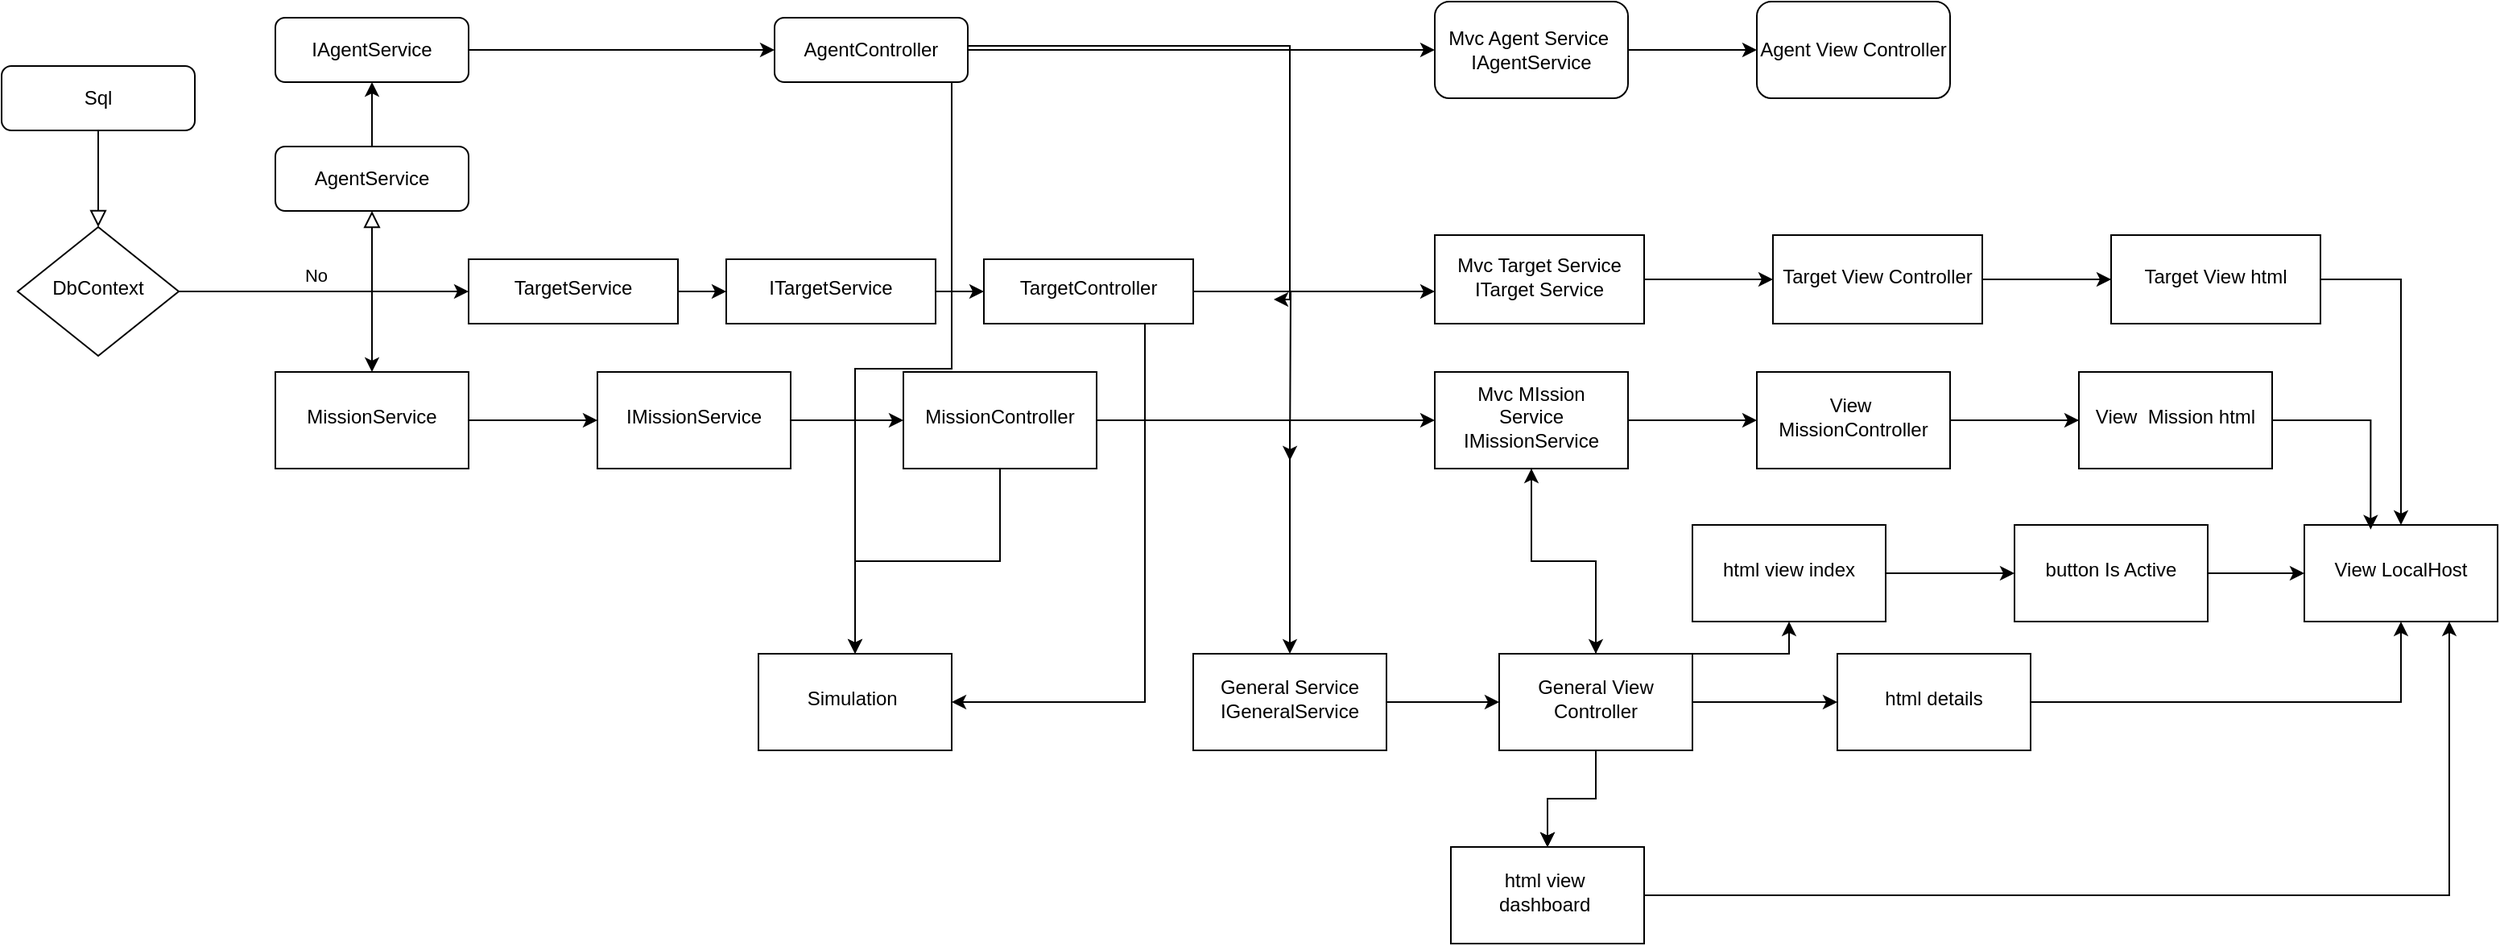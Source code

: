 <mxfile version="24.7.7">
  <diagram id="C5RBs43oDa-KdzZeNtuy" name="Page-1">
    <mxGraphModel grid="1" page="1" gridSize="10" guides="1" tooltips="1" connect="1" arrows="1" fold="1" pageScale="1" pageWidth="827" pageHeight="1169" math="0" shadow="0">
      <root>
        <mxCell id="WIyWlLk6GJQsqaUBKTNV-0" />
        <mxCell id="WIyWlLk6GJQsqaUBKTNV-1" parent="WIyWlLk6GJQsqaUBKTNV-0" />
        <mxCell id="WIyWlLk6GJQsqaUBKTNV-2" value="" style="rounded=0;html=1;jettySize=auto;orthogonalLoop=1;fontSize=11;endArrow=block;endFill=0;endSize=8;strokeWidth=1;shadow=0;labelBackgroundColor=none;edgeStyle=orthogonalEdgeStyle;" edge="1" parent="WIyWlLk6GJQsqaUBKTNV-1" source="WIyWlLk6GJQsqaUBKTNV-3" target="WIyWlLk6GJQsqaUBKTNV-6">
          <mxGeometry relative="1" as="geometry" />
        </mxCell>
        <mxCell id="WIyWlLk6GJQsqaUBKTNV-3" value="Sql" style="rounded=1;whiteSpace=wrap;html=1;fontSize=12;glass=0;strokeWidth=1;shadow=0;" vertex="1" parent="WIyWlLk6GJQsqaUBKTNV-1">
          <mxGeometry x="110" y="335" width="120" height="40" as="geometry" />
        </mxCell>
        <mxCell id="WIyWlLk6GJQsqaUBKTNV-5" value="No" style="edgeStyle=orthogonalEdgeStyle;rounded=0;html=1;jettySize=auto;orthogonalLoop=1;fontSize=11;endArrow=block;endFill=0;endSize=8;strokeWidth=1;shadow=0;labelBackgroundColor=none;" edge="1" parent="WIyWlLk6GJQsqaUBKTNV-1" source="WIyWlLk6GJQsqaUBKTNV-6" target="WIyWlLk6GJQsqaUBKTNV-7">
          <mxGeometry y="10" relative="1" as="geometry">
            <mxPoint as="offset" />
          </mxGeometry>
        </mxCell>
        <mxCell id="LCSVGYwQo2RgWbgkhEJ3-1" value="" style="edgeStyle=orthogonalEdgeStyle;rounded=0;orthogonalLoop=1;jettySize=auto;html=1;" edge="1" parent="WIyWlLk6GJQsqaUBKTNV-1" source="WIyWlLk6GJQsqaUBKTNV-6" target="LCSVGYwQo2RgWbgkhEJ3-0">
          <mxGeometry relative="1" as="geometry" />
        </mxCell>
        <mxCell id="LCSVGYwQo2RgWbgkhEJ3-3" value="" style="edgeStyle=orthogonalEdgeStyle;rounded=0;orthogonalLoop=1;jettySize=auto;html=1;" edge="1" parent="WIyWlLk6GJQsqaUBKTNV-1" source="WIyWlLk6GJQsqaUBKTNV-6" target="LCSVGYwQo2RgWbgkhEJ3-2">
          <mxGeometry relative="1" as="geometry" />
        </mxCell>
        <mxCell id="WIyWlLk6GJQsqaUBKTNV-6" value="DbContext" style="rhombus;whiteSpace=wrap;html=1;shadow=0;fontFamily=Helvetica;fontSize=12;align=center;strokeWidth=1;spacing=6;spacingTop=-4;" vertex="1" parent="WIyWlLk6GJQsqaUBKTNV-1">
          <mxGeometry x="120" y="435" width="100" height="80" as="geometry" />
        </mxCell>
        <mxCell id="LCSVGYwQo2RgWbgkhEJ3-5" value="" style="edgeStyle=orthogonalEdgeStyle;rounded=0;orthogonalLoop=1;jettySize=auto;html=1;" edge="1" parent="WIyWlLk6GJQsqaUBKTNV-1" source="WIyWlLk6GJQsqaUBKTNV-7" target="LCSVGYwQo2RgWbgkhEJ3-4">
          <mxGeometry relative="1" as="geometry" />
        </mxCell>
        <mxCell id="WIyWlLk6GJQsqaUBKTNV-7" value="AgentService" style="rounded=1;whiteSpace=wrap;html=1;fontSize=12;glass=0;strokeWidth=1;shadow=0;" vertex="1" parent="WIyWlLk6GJQsqaUBKTNV-1">
          <mxGeometry x="280" y="385" width="120" height="40" as="geometry" />
        </mxCell>
        <mxCell id="LCSVGYwQo2RgWbgkhEJ3-9" value="" style="edgeStyle=orthogonalEdgeStyle;rounded=0;orthogonalLoop=1;jettySize=auto;html=1;" edge="1" parent="WIyWlLk6GJQsqaUBKTNV-1" source="LCSVGYwQo2RgWbgkhEJ3-0" target="LCSVGYwQo2RgWbgkhEJ3-8">
          <mxGeometry relative="1" as="geometry" />
        </mxCell>
        <mxCell id="LCSVGYwQo2RgWbgkhEJ3-0" value="TargetService" style="whiteSpace=wrap;html=1;shadow=0;strokeWidth=1;spacing=6;spacingTop=-4;" vertex="1" parent="WIyWlLk6GJQsqaUBKTNV-1">
          <mxGeometry x="400" y="455" width="130" height="40" as="geometry" />
        </mxCell>
        <mxCell id="LCSVGYwQo2RgWbgkhEJ3-13" value="" style="edgeStyle=orthogonalEdgeStyle;rounded=0;orthogonalLoop=1;jettySize=auto;html=1;" edge="1" parent="WIyWlLk6GJQsqaUBKTNV-1" source="LCSVGYwQo2RgWbgkhEJ3-2" target="LCSVGYwQo2RgWbgkhEJ3-12">
          <mxGeometry relative="1" as="geometry" />
        </mxCell>
        <mxCell id="LCSVGYwQo2RgWbgkhEJ3-2" value="MissionService" style="whiteSpace=wrap;html=1;shadow=0;strokeWidth=1;spacing=6;spacingTop=-4;" vertex="1" parent="WIyWlLk6GJQsqaUBKTNV-1">
          <mxGeometry x="280" y="525" width="120" height="60" as="geometry" />
        </mxCell>
        <mxCell id="LCSVGYwQo2RgWbgkhEJ3-7" value="" style="edgeStyle=orthogonalEdgeStyle;rounded=0;orthogonalLoop=1;jettySize=auto;html=1;" edge="1" parent="WIyWlLk6GJQsqaUBKTNV-1" source="LCSVGYwQo2RgWbgkhEJ3-4" target="LCSVGYwQo2RgWbgkhEJ3-6">
          <mxGeometry relative="1" as="geometry" />
        </mxCell>
        <mxCell id="LCSVGYwQo2RgWbgkhEJ3-4" value="IAgentService" style="whiteSpace=wrap;html=1;rounded=1;glass=0;strokeWidth=1;shadow=0;" vertex="1" parent="WIyWlLk6GJQsqaUBKTNV-1">
          <mxGeometry x="280" y="305" width="120" height="40" as="geometry" />
        </mxCell>
        <mxCell id="LCSVGYwQo2RgWbgkhEJ3-23" value="" style="edgeStyle=orthogonalEdgeStyle;rounded=0;orthogonalLoop=1;jettySize=auto;html=1;" edge="1" parent="WIyWlLk6GJQsqaUBKTNV-1" source="LCSVGYwQo2RgWbgkhEJ3-6" target="LCSVGYwQo2RgWbgkhEJ3-22">
          <mxGeometry relative="1" as="geometry" />
        </mxCell>
        <mxCell id="LCSVGYwQo2RgWbgkhEJ3-37" style="edgeStyle=orthogonalEdgeStyle;rounded=0;orthogonalLoop=1;jettySize=auto;html=1;" edge="1" parent="WIyWlLk6GJQsqaUBKTNV-1">
          <mxGeometry relative="1" as="geometry">
            <mxPoint x="900" y="480" as="targetPoint" />
            <mxPoint x="710" y="322.5" as="sourcePoint" />
            <Array as="points">
              <mxPoint x="910" y="323" />
              <mxPoint x="910" y="480" />
            </Array>
          </mxGeometry>
        </mxCell>
        <mxCell id="LCSVGYwQo2RgWbgkhEJ3-68" style="edgeStyle=orthogonalEdgeStyle;rounded=0;orthogonalLoop=1;jettySize=auto;html=1;" edge="1" parent="WIyWlLk6GJQsqaUBKTNV-1" source="LCSVGYwQo2RgWbgkhEJ3-6" target="LCSVGYwQo2RgWbgkhEJ3-66">
          <mxGeometry relative="1" as="geometry">
            <Array as="points">
              <mxPoint x="700" y="523" />
              <mxPoint x="640" y="523" />
            </Array>
          </mxGeometry>
        </mxCell>
        <mxCell id="LCSVGYwQo2RgWbgkhEJ3-6" value="AgentController" style="whiteSpace=wrap;html=1;rounded=1;glass=0;strokeWidth=1;shadow=0;" vertex="1" parent="WIyWlLk6GJQsqaUBKTNV-1">
          <mxGeometry x="590" y="305" width="120" height="40" as="geometry" />
        </mxCell>
        <mxCell id="LCSVGYwQo2RgWbgkhEJ3-11" value="" style="edgeStyle=orthogonalEdgeStyle;rounded=0;orthogonalLoop=1;jettySize=auto;html=1;" edge="1" parent="WIyWlLk6GJQsqaUBKTNV-1" source="LCSVGYwQo2RgWbgkhEJ3-8" target="LCSVGYwQo2RgWbgkhEJ3-10">
          <mxGeometry relative="1" as="geometry" />
        </mxCell>
        <mxCell id="LCSVGYwQo2RgWbgkhEJ3-8" value="ITargetService" style="whiteSpace=wrap;html=1;shadow=0;strokeWidth=1;spacing=6;spacingTop=-4;" vertex="1" parent="WIyWlLk6GJQsqaUBKTNV-1">
          <mxGeometry x="560" y="455" width="130" height="40" as="geometry" />
        </mxCell>
        <mxCell id="LCSVGYwQo2RgWbgkhEJ3-25" value="" style="edgeStyle=orthogonalEdgeStyle;rounded=0;orthogonalLoop=1;jettySize=auto;html=1;" edge="1" parent="WIyWlLk6GJQsqaUBKTNV-1" source="LCSVGYwQo2RgWbgkhEJ3-10" target="LCSVGYwQo2RgWbgkhEJ3-24">
          <mxGeometry relative="1" as="geometry">
            <Array as="points">
              <mxPoint x="960" y="475" />
              <mxPoint x="960" y="475" />
            </Array>
          </mxGeometry>
        </mxCell>
        <mxCell id="LCSVGYwQo2RgWbgkhEJ3-36" style="edgeStyle=orthogonalEdgeStyle;rounded=0;orthogonalLoop=1;jettySize=auto;html=1;" edge="1" parent="WIyWlLk6GJQsqaUBKTNV-1" source="LCSVGYwQo2RgWbgkhEJ3-10">
          <mxGeometry relative="1" as="geometry">
            <mxPoint x="910" y="580" as="targetPoint" />
          </mxGeometry>
        </mxCell>
        <mxCell id="LCSVGYwQo2RgWbgkhEJ3-69" style="edgeStyle=orthogonalEdgeStyle;rounded=0;orthogonalLoop=1;jettySize=auto;html=1;" edge="1" parent="WIyWlLk6GJQsqaUBKTNV-1" source="LCSVGYwQo2RgWbgkhEJ3-10" target="LCSVGYwQo2RgWbgkhEJ3-66">
          <mxGeometry relative="1" as="geometry">
            <Array as="points">
              <mxPoint x="820" y="730" />
            </Array>
          </mxGeometry>
        </mxCell>
        <mxCell id="LCSVGYwQo2RgWbgkhEJ3-10" value="TargetController" style="whiteSpace=wrap;html=1;shadow=0;strokeWidth=1;spacing=6;spacingTop=-4;" vertex="1" parent="WIyWlLk6GJQsqaUBKTNV-1">
          <mxGeometry x="720" y="455" width="130" height="40" as="geometry" />
        </mxCell>
        <mxCell id="LCSVGYwQo2RgWbgkhEJ3-15" value="" style="edgeStyle=orthogonalEdgeStyle;rounded=0;orthogonalLoop=1;jettySize=auto;html=1;" edge="1" parent="WIyWlLk6GJQsqaUBKTNV-1" source="LCSVGYwQo2RgWbgkhEJ3-12" target="LCSVGYwQo2RgWbgkhEJ3-14">
          <mxGeometry relative="1" as="geometry" />
        </mxCell>
        <mxCell id="LCSVGYwQo2RgWbgkhEJ3-12" value="IMissionService" style="whiteSpace=wrap;html=1;shadow=0;strokeWidth=1;spacing=6;spacingTop=-4;" vertex="1" parent="WIyWlLk6GJQsqaUBKTNV-1">
          <mxGeometry x="480" y="525" width="120" height="60" as="geometry" />
        </mxCell>
        <mxCell id="LCSVGYwQo2RgWbgkhEJ3-27" value="" style="edgeStyle=orthogonalEdgeStyle;rounded=0;orthogonalLoop=1;jettySize=auto;html=1;" edge="1" parent="WIyWlLk6GJQsqaUBKTNV-1" source="LCSVGYwQo2RgWbgkhEJ3-14" target="LCSVGYwQo2RgWbgkhEJ3-26">
          <mxGeometry relative="1" as="geometry" />
        </mxCell>
        <mxCell id="LCSVGYwQo2RgWbgkhEJ3-35" value="" style="edgeStyle=orthogonalEdgeStyle;rounded=0;orthogonalLoop=1;jettySize=auto;html=1;" edge="1" parent="WIyWlLk6GJQsqaUBKTNV-1" source="LCSVGYwQo2RgWbgkhEJ3-14" target="LCSVGYwQo2RgWbgkhEJ3-34">
          <mxGeometry relative="1" as="geometry" />
        </mxCell>
        <mxCell id="LCSVGYwQo2RgWbgkhEJ3-67" value="" style="edgeStyle=orthogonalEdgeStyle;rounded=0;orthogonalLoop=1;jettySize=auto;html=1;" edge="1" parent="WIyWlLk6GJQsqaUBKTNV-1" source="LCSVGYwQo2RgWbgkhEJ3-14" target="LCSVGYwQo2RgWbgkhEJ3-66">
          <mxGeometry relative="1" as="geometry" />
        </mxCell>
        <mxCell id="LCSVGYwQo2RgWbgkhEJ3-14" value="MissionController" style="whiteSpace=wrap;html=1;shadow=0;strokeWidth=1;spacing=6;spacingTop=-4;" vertex="1" parent="WIyWlLk6GJQsqaUBKTNV-1">
          <mxGeometry x="670" y="525" width="120" height="60" as="geometry" />
        </mxCell>
        <mxCell id="LCSVGYwQo2RgWbgkhEJ3-29" value="" style="edgeStyle=orthogonalEdgeStyle;rounded=0;orthogonalLoop=1;jettySize=auto;html=1;" edge="1" parent="WIyWlLk6GJQsqaUBKTNV-1" source="LCSVGYwQo2RgWbgkhEJ3-22" target="LCSVGYwQo2RgWbgkhEJ3-28">
          <mxGeometry relative="1" as="geometry" />
        </mxCell>
        <mxCell id="LCSVGYwQo2RgWbgkhEJ3-22" value="Mvc Agent Service&amp;nbsp;&lt;div&gt;IAgentService&lt;/div&gt;" style="whiteSpace=wrap;html=1;rounded=1;glass=0;strokeWidth=1;shadow=0;" vertex="1" parent="WIyWlLk6GJQsqaUBKTNV-1">
          <mxGeometry x="1000" y="295" width="120" height="60" as="geometry" />
        </mxCell>
        <mxCell id="LCSVGYwQo2RgWbgkhEJ3-31" value="" style="edgeStyle=orthogonalEdgeStyle;rounded=0;orthogonalLoop=1;jettySize=auto;html=1;" edge="1" parent="WIyWlLk6GJQsqaUBKTNV-1" source="LCSVGYwQo2RgWbgkhEJ3-24" target="LCSVGYwQo2RgWbgkhEJ3-30">
          <mxGeometry relative="1" as="geometry" />
        </mxCell>
        <mxCell id="LCSVGYwQo2RgWbgkhEJ3-24" value="Mvc Target Service&lt;div&gt;ITarget Service&lt;/div&gt;" style="whiteSpace=wrap;html=1;shadow=0;strokeWidth=1;spacing=6;spacingTop=-4;" vertex="1" parent="WIyWlLk6GJQsqaUBKTNV-1">
          <mxGeometry x="1000" y="440" width="130" height="55" as="geometry" />
        </mxCell>
        <mxCell id="LCSVGYwQo2RgWbgkhEJ3-33" value="" style="edgeStyle=orthogonalEdgeStyle;rounded=0;orthogonalLoop=1;jettySize=auto;html=1;" edge="1" parent="WIyWlLk6GJQsqaUBKTNV-1" source="LCSVGYwQo2RgWbgkhEJ3-26" target="LCSVGYwQo2RgWbgkhEJ3-32">
          <mxGeometry relative="1" as="geometry" />
        </mxCell>
        <mxCell id="LCSVGYwQo2RgWbgkhEJ3-48" value="" style="edgeStyle=orthogonalEdgeStyle;rounded=0;orthogonalLoop=1;jettySize=auto;html=1;" edge="1" parent="WIyWlLk6GJQsqaUBKTNV-1" source="LCSVGYwQo2RgWbgkhEJ3-26" target="LCSVGYwQo2RgWbgkhEJ3-38">
          <mxGeometry relative="1" as="geometry" />
        </mxCell>
        <mxCell id="LCSVGYwQo2RgWbgkhEJ3-26" value="Mvc MIssion Service&lt;br&gt;IMissionService" style="whiteSpace=wrap;html=1;shadow=0;strokeWidth=1;spacing=6;spacingTop=-4;" vertex="1" parent="WIyWlLk6GJQsqaUBKTNV-1">
          <mxGeometry x="1000" y="525" width="120" height="60" as="geometry" />
        </mxCell>
        <mxCell id="LCSVGYwQo2RgWbgkhEJ3-28" value="Agent View Controller" style="whiteSpace=wrap;html=1;rounded=1;glass=0;strokeWidth=1;shadow=0;" vertex="1" parent="WIyWlLk6GJQsqaUBKTNV-1">
          <mxGeometry x="1200" y="295" width="120" height="60" as="geometry" />
        </mxCell>
        <mxCell id="LCSVGYwQo2RgWbgkhEJ3-58" style="edgeStyle=orthogonalEdgeStyle;rounded=0;orthogonalLoop=1;jettySize=auto;html=1;entryX=0.5;entryY=0;entryDx=0;entryDy=0;" edge="1" parent="WIyWlLk6GJQsqaUBKTNV-1" source="LCSVGYwQo2RgWbgkhEJ3-30" target="LCSVGYwQo2RgWbgkhEJ3-56">
          <mxGeometry relative="1" as="geometry" />
        </mxCell>
        <mxCell id="LCSVGYwQo2RgWbgkhEJ3-63" value="" style="edgeStyle=orthogonalEdgeStyle;rounded=0;orthogonalLoop=1;jettySize=auto;html=1;" edge="1" parent="WIyWlLk6GJQsqaUBKTNV-1" source="LCSVGYwQo2RgWbgkhEJ3-30" target="LCSVGYwQo2RgWbgkhEJ3-62">
          <mxGeometry relative="1" as="geometry" />
        </mxCell>
        <mxCell id="LCSVGYwQo2RgWbgkhEJ3-30" value="Target View Controller" style="whiteSpace=wrap;html=1;shadow=0;strokeWidth=1;spacing=6;spacingTop=-4;" vertex="1" parent="WIyWlLk6GJQsqaUBKTNV-1">
          <mxGeometry x="1210" y="440" width="130" height="55" as="geometry" />
        </mxCell>
        <mxCell id="LCSVGYwQo2RgWbgkhEJ3-65" value="" style="edgeStyle=orthogonalEdgeStyle;rounded=0;orthogonalLoop=1;jettySize=auto;html=1;" edge="1" parent="WIyWlLk6GJQsqaUBKTNV-1" source="LCSVGYwQo2RgWbgkhEJ3-32" target="LCSVGYwQo2RgWbgkhEJ3-64">
          <mxGeometry relative="1" as="geometry" />
        </mxCell>
        <mxCell id="LCSVGYwQo2RgWbgkhEJ3-32" value="View&amp;nbsp; MissionController" style="whiteSpace=wrap;html=1;shadow=0;strokeWidth=1;spacing=6;spacingTop=-4;" vertex="1" parent="WIyWlLk6GJQsqaUBKTNV-1">
          <mxGeometry x="1200" y="525" width="120" height="60" as="geometry" />
        </mxCell>
        <mxCell id="LCSVGYwQo2RgWbgkhEJ3-39" value="" style="edgeStyle=orthogonalEdgeStyle;rounded=0;orthogonalLoop=1;jettySize=auto;html=1;" edge="1" parent="WIyWlLk6GJQsqaUBKTNV-1" source="LCSVGYwQo2RgWbgkhEJ3-34" target="LCSVGYwQo2RgWbgkhEJ3-38">
          <mxGeometry relative="1" as="geometry" />
        </mxCell>
        <mxCell id="LCSVGYwQo2RgWbgkhEJ3-34" value="General Service&lt;div&gt;IGeneralService&lt;/div&gt;" style="whiteSpace=wrap;html=1;shadow=0;strokeWidth=1;spacing=6;spacingTop=-4;" vertex="1" parent="WIyWlLk6GJQsqaUBKTNV-1">
          <mxGeometry x="850" y="700" width="120" height="60" as="geometry" />
        </mxCell>
        <mxCell id="LCSVGYwQo2RgWbgkhEJ3-41" value="" style="edgeStyle=orthogonalEdgeStyle;rounded=0;orthogonalLoop=1;jettySize=auto;html=1;" edge="1" parent="WIyWlLk6GJQsqaUBKTNV-1" source="LCSVGYwQo2RgWbgkhEJ3-38" target="LCSVGYwQo2RgWbgkhEJ3-40">
          <mxGeometry relative="1" as="geometry">
            <Array as="points">
              <mxPoint x="1220" y="700" />
            </Array>
          </mxGeometry>
        </mxCell>
        <mxCell id="LCSVGYwQo2RgWbgkhEJ3-43" value="" style="edgeStyle=orthogonalEdgeStyle;rounded=0;orthogonalLoop=1;jettySize=auto;html=1;" edge="1" parent="WIyWlLk6GJQsqaUBKTNV-1" source="LCSVGYwQo2RgWbgkhEJ3-38" target="LCSVGYwQo2RgWbgkhEJ3-42">
          <mxGeometry relative="1" as="geometry" />
        </mxCell>
        <mxCell id="LCSVGYwQo2RgWbgkhEJ3-45" value="" style="edgeStyle=orthogonalEdgeStyle;rounded=0;orthogonalLoop=1;jettySize=auto;html=1;" edge="1" parent="WIyWlLk6GJQsqaUBKTNV-1" source="LCSVGYwQo2RgWbgkhEJ3-38" target="LCSVGYwQo2RgWbgkhEJ3-44">
          <mxGeometry relative="1" as="geometry" />
        </mxCell>
        <mxCell id="LCSVGYwQo2RgWbgkhEJ3-46" value="" style="edgeStyle=orthogonalEdgeStyle;rounded=0;orthogonalLoop=1;jettySize=auto;html=1;" edge="1" parent="WIyWlLk6GJQsqaUBKTNV-1" source="LCSVGYwQo2RgWbgkhEJ3-38" target="LCSVGYwQo2RgWbgkhEJ3-44">
          <mxGeometry relative="1" as="geometry" />
        </mxCell>
        <mxCell id="LCSVGYwQo2RgWbgkhEJ3-47" value="" style="edgeStyle=orthogonalEdgeStyle;rounded=0;orthogonalLoop=1;jettySize=auto;html=1;" edge="1" parent="WIyWlLk6GJQsqaUBKTNV-1" source="LCSVGYwQo2RgWbgkhEJ3-38" target="LCSVGYwQo2RgWbgkhEJ3-26">
          <mxGeometry relative="1" as="geometry" />
        </mxCell>
        <mxCell id="LCSVGYwQo2RgWbgkhEJ3-49" value="" style="edgeStyle=orthogonalEdgeStyle;rounded=0;orthogonalLoop=1;jettySize=auto;html=1;" edge="1" parent="WIyWlLk6GJQsqaUBKTNV-1" source="LCSVGYwQo2RgWbgkhEJ3-38" target="LCSVGYwQo2RgWbgkhEJ3-44">
          <mxGeometry relative="1" as="geometry" />
        </mxCell>
        <mxCell id="LCSVGYwQo2RgWbgkhEJ3-38" value="General View Controller" style="whiteSpace=wrap;html=1;shadow=0;strokeWidth=1;spacing=6;spacingTop=-4;" vertex="1" parent="WIyWlLk6GJQsqaUBKTNV-1">
          <mxGeometry x="1040" y="700" width="120" height="60" as="geometry" />
        </mxCell>
        <mxCell id="LCSVGYwQo2RgWbgkhEJ3-55" value="" style="edgeStyle=orthogonalEdgeStyle;rounded=0;orthogonalLoop=1;jettySize=auto;html=1;" edge="1" parent="WIyWlLk6GJQsqaUBKTNV-1" source="LCSVGYwQo2RgWbgkhEJ3-40" target="LCSVGYwQo2RgWbgkhEJ3-54">
          <mxGeometry relative="1" as="geometry" />
        </mxCell>
        <mxCell id="LCSVGYwQo2RgWbgkhEJ3-40" value="html view index" style="whiteSpace=wrap;html=1;shadow=0;strokeWidth=1;spacing=6;spacingTop=-4;" vertex="1" parent="WIyWlLk6GJQsqaUBKTNV-1">
          <mxGeometry x="1160" y="620" width="120" height="60" as="geometry" />
        </mxCell>
        <mxCell id="LCSVGYwQo2RgWbgkhEJ3-57" value="" style="edgeStyle=orthogonalEdgeStyle;rounded=0;orthogonalLoop=1;jettySize=auto;html=1;" edge="1" parent="WIyWlLk6GJQsqaUBKTNV-1" source="LCSVGYwQo2RgWbgkhEJ3-42" target="LCSVGYwQo2RgWbgkhEJ3-56">
          <mxGeometry relative="1" as="geometry" />
        </mxCell>
        <mxCell id="LCSVGYwQo2RgWbgkhEJ3-42" value="html details" style="whiteSpace=wrap;html=1;shadow=0;strokeWidth=1;spacing=6;spacingTop=-4;" vertex="1" parent="WIyWlLk6GJQsqaUBKTNV-1">
          <mxGeometry x="1250" y="700" width="120" height="60" as="geometry" />
        </mxCell>
        <mxCell id="LCSVGYwQo2RgWbgkhEJ3-61" style="edgeStyle=orthogonalEdgeStyle;rounded=0;orthogonalLoop=1;jettySize=auto;html=1;entryX=0.75;entryY=1;entryDx=0;entryDy=0;" edge="1" parent="WIyWlLk6GJQsqaUBKTNV-1" source="LCSVGYwQo2RgWbgkhEJ3-44" target="LCSVGYwQo2RgWbgkhEJ3-56">
          <mxGeometry relative="1" as="geometry" />
        </mxCell>
        <mxCell id="LCSVGYwQo2RgWbgkhEJ3-44" value="html view&amp;nbsp; dashboard&amp;nbsp;" style="whiteSpace=wrap;html=1;shadow=0;strokeWidth=1;spacing=6;spacingTop=-4;" vertex="1" parent="WIyWlLk6GJQsqaUBKTNV-1">
          <mxGeometry x="1010" y="820" width="120" height="60" as="geometry" />
        </mxCell>
        <mxCell id="LCSVGYwQo2RgWbgkhEJ3-60" style="edgeStyle=orthogonalEdgeStyle;rounded=0;orthogonalLoop=1;jettySize=auto;html=1;entryX=0;entryY=0.5;entryDx=0;entryDy=0;" edge="1" parent="WIyWlLk6GJQsqaUBKTNV-1" source="LCSVGYwQo2RgWbgkhEJ3-54" target="LCSVGYwQo2RgWbgkhEJ3-56">
          <mxGeometry relative="1" as="geometry" />
        </mxCell>
        <mxCell id="LCSVGYwQo2RgWbgkhEJ3-54" value="button Is Active" style="whiteSpace=wrap;html=1;shadow=0;strokeWidth=1;spacing=6;spacingTop=-4;" vertex="1" parent="WIyWlLk6GJQsqaUBKTNV-1">
          <mxGeometry x="1360" y="620" width="120" height="60" as="geometry" />
        </mxCell>
        <mxCell id="LCSVGYwQo2RgWbgkhEJ3-56" value="View LocalHost" style="whiteSpace=wrap;html=1;shadow=0;strokeWidth=1;spacing=6;spacingTop=-4;" vertex="1" parent="WIyWlLk6GJQsqaUBKTNV-1">
          <mxGeometry x="1540" y="620" width="120" height="60" as="geometry" />
        </mxCell>
        <mxCell id="LCSVGYwQo2RgWbgkhEJ3-59" style="edgeStyle=orthogonalEdgeStyle;rounded=0;orthogonalLoop=1;jettySize=auto;html=1;entryX=0.343;entryY=0.047;entryDx=0;entryDy=0;entryPerimeter=0;" edge="1" parent="WIyWlLk6GJQsqaUBKTNV-1" source="LCSVGYwQo2RgWbgkhEJ3-32" target="LCSVGYwQo2RgWbgkhEJ3-56">
          <mxGeometry relative="1" as="geometry" />
        </mxCell>
        <mxCell id="LCSVGYwQo2RgWbgkhEJ3-62" value="Target View html" style="whiteSpace=wrap;html=1;shadow=0;strokeWidth=1;spacing=6;spacingTop=-4;" vertex="1" parent="WIyWlLk6GJQsqaUBKTNV-1">
          <mxGeometry x="1420" y="440" width="130" height="55" as="geometry" />
        </mxCell>
        <mxCell id="LCSVGYwQo2RgWbgkhEJ3-64" value="View&amp;nbsp; Mission html" style="whiteSpace=wrap;html=1;shadow=0;strokeWidth=1;spacing=6;spacingTop=-4;" vertex="1" parent="WIyWlLk6GJQsqaUBKTNV-1">
          <mxGeometry x="1400" y="525" width="120" height="60" as="geometry" />
        </mxCell>
        <mxCell id="LCSVGYwQo2RgWbgkhEJ3-66" value="Simulation&amp;nbsp;" style="whiteSpace=wrap;html=1;shadow=0;strokeWidth=1;spacing=6;spacingTop=-4;" vertex="1" parent="WIyWlLk6GJQsqaUBKTNV-1">
          <mxGeometry x="580" y="700" width="120" height="60" as="geometry" />
        </mxCell>
      </root>
    </mxGraphModel>
  </diagram>
</mxfile>
